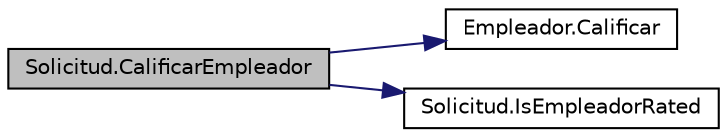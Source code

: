 digraph "Solicitud.CalificarEmpleador"
{
 // INTERACTIVE_SVG=YES
 // LATEX_PDF_SIZE
  edge [fontname="Helvetica",fontsize="10",labelfontname="Helvetica",labelfontsize="10"];
  node [fontname="Helvetica",fontsize="10",shape=record];
  rankdir="LR";
  Node1 [label="Solicitud.CalificarEmpleador",height=0.2,width=0.4,color="black", fillcolor="grey75", style="filled", fontcolor="black",tooltip="Método para calificar un empleador."];
  Node1 -> Node2 [color="midnightblue",fontsize="10",style="solid",fontname="Helvetica"];
  Node2 [label="Empleador.Calificar",height=0.2,width=0.4,color="black", fillcolor="white", style="filled",URL="$classEmpleador.html#a369cfc477afd79472189f923a1ac4700",tooltip="Método para calificar un usuario."];
  Node1 -> Node3 [color="midnightblue",fontsize="10",style="solid",fontname="Helvetica"];
  Node3 [label="Solicitud.IsEmpleadorRated",height=0.2,width=0.4,color="black", fillcolor="white", style="filled",URL="$classSolicitud.html#a5d48584d4ec962295b4602c4f2229f30",tooltip="Método para conocer si un empleador fue calificado."];
}
